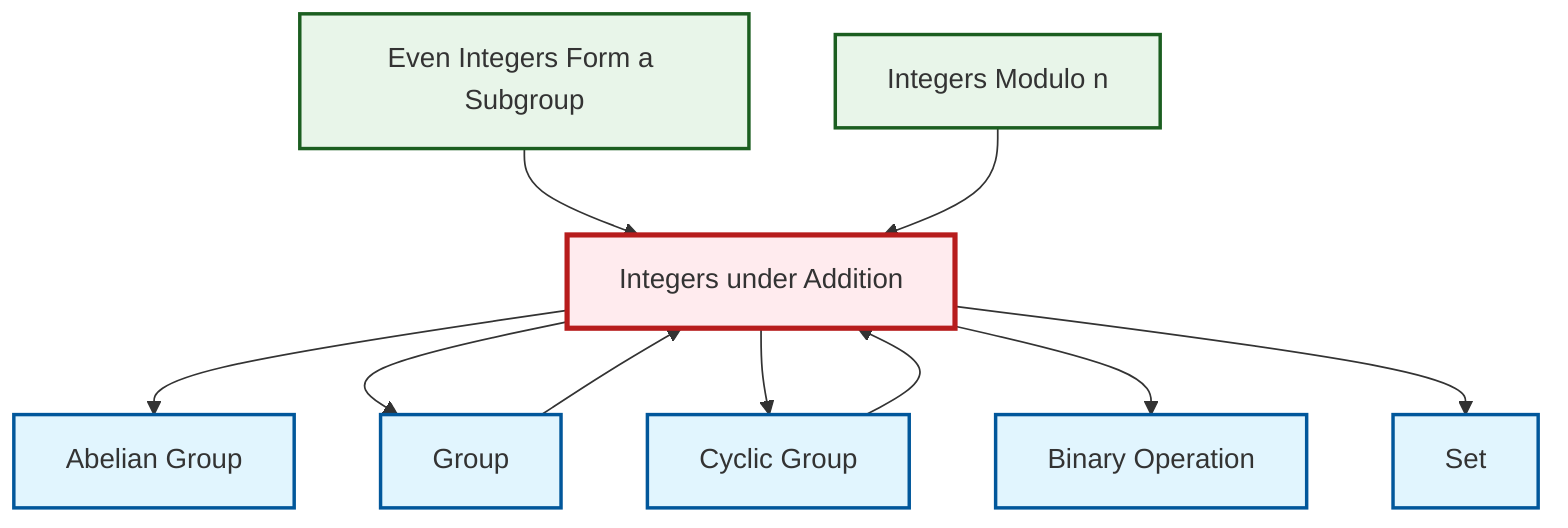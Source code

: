 graph TD
    classDef definition fill:#e1f5fe,stroke:#01579b,stroke-width:2px
    classDef theorem fill:#f3e5f5,stroke:#4a148c,stroke-width:2px
    classDef axiom fill:#fff3e0,stroke:#e65100,stroke-width:2px
    classDef example fill:#e8f5e9,stroke:#1b5e20,stroke-width:2px
    classDef current fill:#ffebee,stroke:#b71c1c,stroke-width:3px
    ex-even-integers-subgroup["Even Integers Form a Subgroup"]:::example
    def-abelian-group["Abelian Group"]:::definition
    def-binary-operation["Binary Operation"]:::definition
    ex-integers-addition["Integers under Addition"]:::example
    ex-quotient-integers-mod-n["Integers Modulo n"]:::example
    def-group["Group"]:::definition
    def-cyclic-group["Cyclic Group"]:::definition
    def-set["Set"]:::definition
    def-group --> ex-integers-addition
    def-cyclic-group --> ex-integers-addition
    ex-integers-addition --> def-abelian-group
    ex-even-integers-subgroup --> ex-integers-addition
    ex-integers-addition --> def-group
    ex-integers-addition --> def-cyclic-group
    ex-quotient-integers-mod-n --> ex-integers-addition
    ex-integers-addition --> def-binary-operation
    ex-integers-addition --> def-set
    class ex-integers-addition current